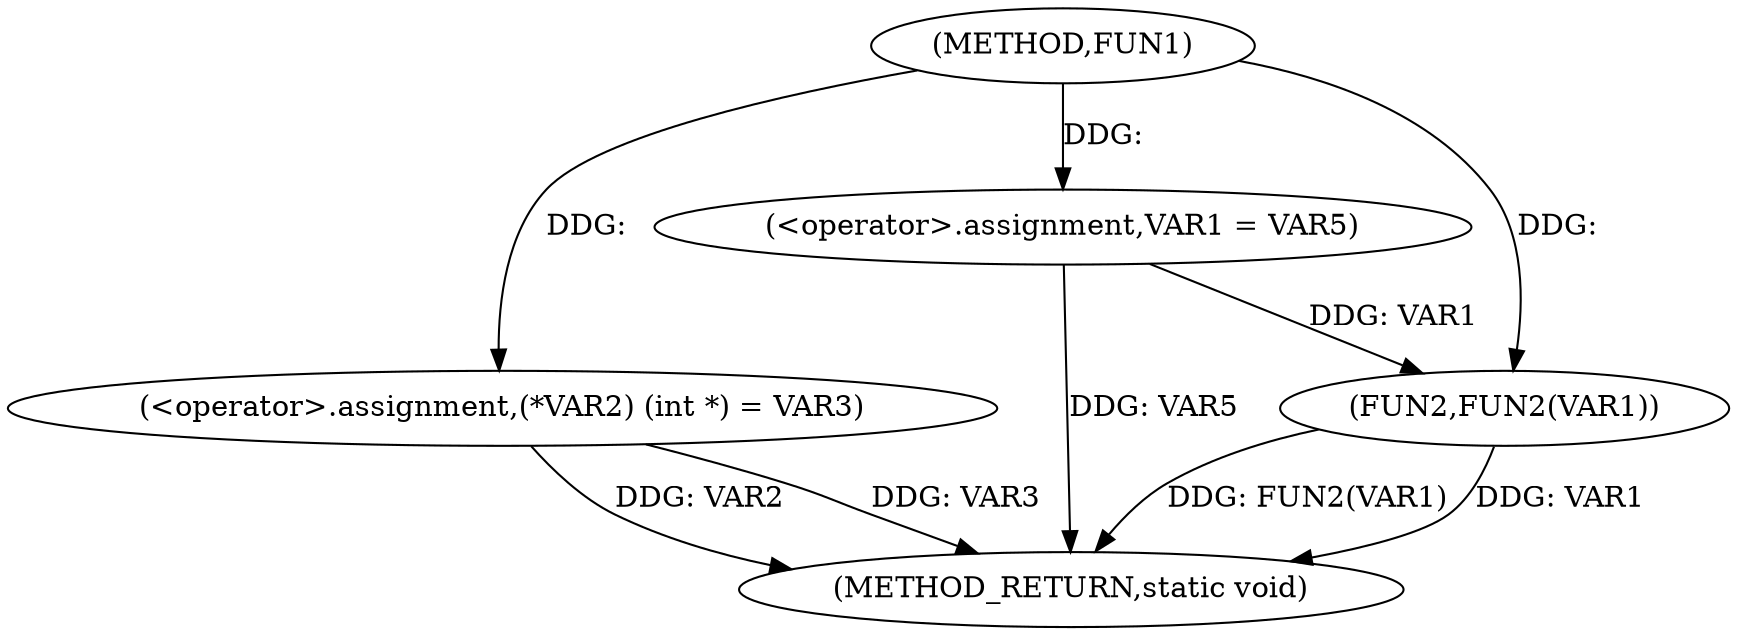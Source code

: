 digraph FUN1 {  
"1000100" [label = "(METHOD,FUN1)" ]
"1000114" [label = "(METHOD_RETURN,static void)" ]
"1000104" [label = "(<operator>.assignment,(*VAR2) (int *) = VAR3)" ]
"1000109" [label = "(<operator>.assignment,VAR1 = VAR5)" ]
"1000112" [label = "(FUN2,FUN2(VAR1))" ]
  "1000104" -> "1000114"  [ label = "DDG: VAR2"] 
  "1000112" -> "1000114"  [ label = "DDG: FUN2(VAR1)"] 
  "1000112" -> "1000114"  [ label = "DDG: VAR1"] 
  "1000109" -> "1000114"  [ label = "DDG: VAR5"] 
  "1000104" -> "1000114"  [ label = "DDG: VAR3"] 
  "1000100" -> "1000104"  [ label = "DDG: "] 
  "1000100" -> "1000109"  [ label = "DDG: "] 
  "1000109" -> "1000112"  [ label = "DDG: VAR1"] 
  "1000100" -> "1000112"  [ label = "DDG: "] 
}
